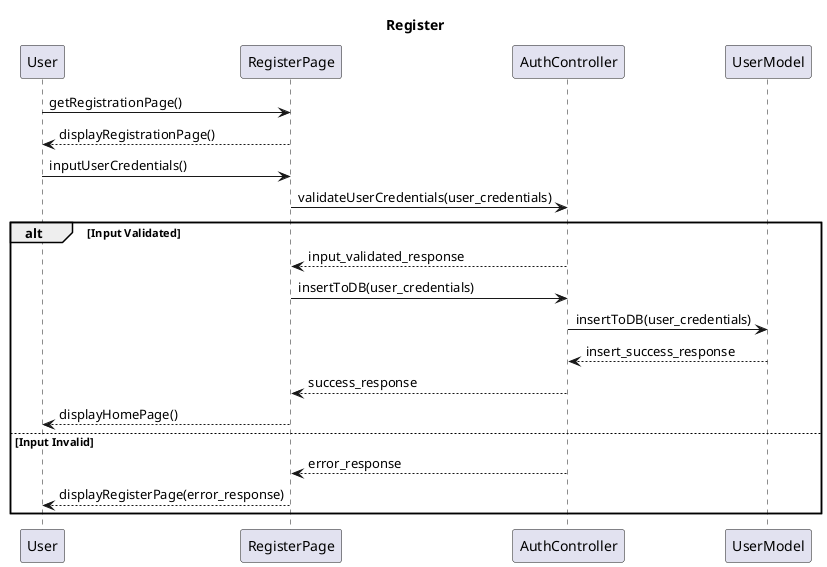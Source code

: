 @startuml
title Register
User -> RegisterPage: getRegistrationPage()
User <-- RegisterPage: displayRegistrationPage()
User -> RegisterPage: inputUserCredentials()
RegisterPage -> AuthController: validateUserCredentials(user_credentials)
alt Input Validated
    RegisterPage <-- AuthController: input_validated_response
    RegisterPage -> AuthController: insertToDB(user_credentials)
    AuthController -> UserModel: insertToDB(user_credentials)
    AuthController <-- UserModel: insert_success_response
    RegisterPage <-- AuthController: success_response
    User <-- RegisterPage: displayHomePage()
    
else Input Invalid
    RegisterPage <-- AuthController: error_response
    User <-- RegisterPage: displayRegisterPage(error_response)
end

@enduml